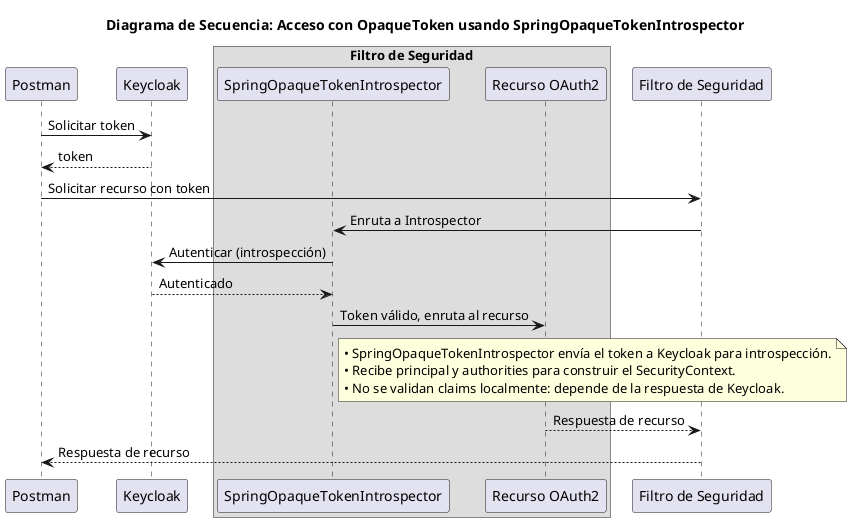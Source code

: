 @startuml
' Diagrama de Secuencia: Acceso con OpaqueToken usando SpringOpaqueTokenIntrospector
title Diagrama de Secuencia: Acceso con OpaqueToken usando SpringOpaqueTokenIntrospector

participant Postman
participant Keycloak

box "Aplicación Spring Boot 3"
  box "Filtro de Seguridad"
    participant Introspector as "SpringOpaqueTokenIntrospector"
    participant Resource      as "Recurso OAuth2"
  end box
end box

' Paso 1: Obtención del token desde Keycloak
Postman -> Keycloak               : Solicitar token
Keycloak --> Postman              : token

' Paso 2: Petición al recurso protegido
Postman -> "Filtro de Seguridad"  : Solicitar recurso con token

' Paso 3: Introspección del OpaqueToken
"Filtro de Seguridad" -> Introspector : Enruta a Introspector
Introspector -> Keycloak           : Autenticar (introspección)
Keycloak --> Introspector          : Autenticado
Introspector -> Resource          : Token válido, enruta al recurso

note right of Introspector
  • SpringOpaqueTokenIntrospector envía el token a Keycloak para introspección.
  • Recibe principal y authorities para construir el SecurityContext.
  • No se validan claims localmente: depende de la respuesta de Keycloak.
end note

' Paso 4: Devolución de la respuesta al cliente
Resource --> "Filtro de Seguridad" : Respuesta de recurso
"Filtro de Seguridad" --> Postman    : Respuesta de recurso
@enduml

